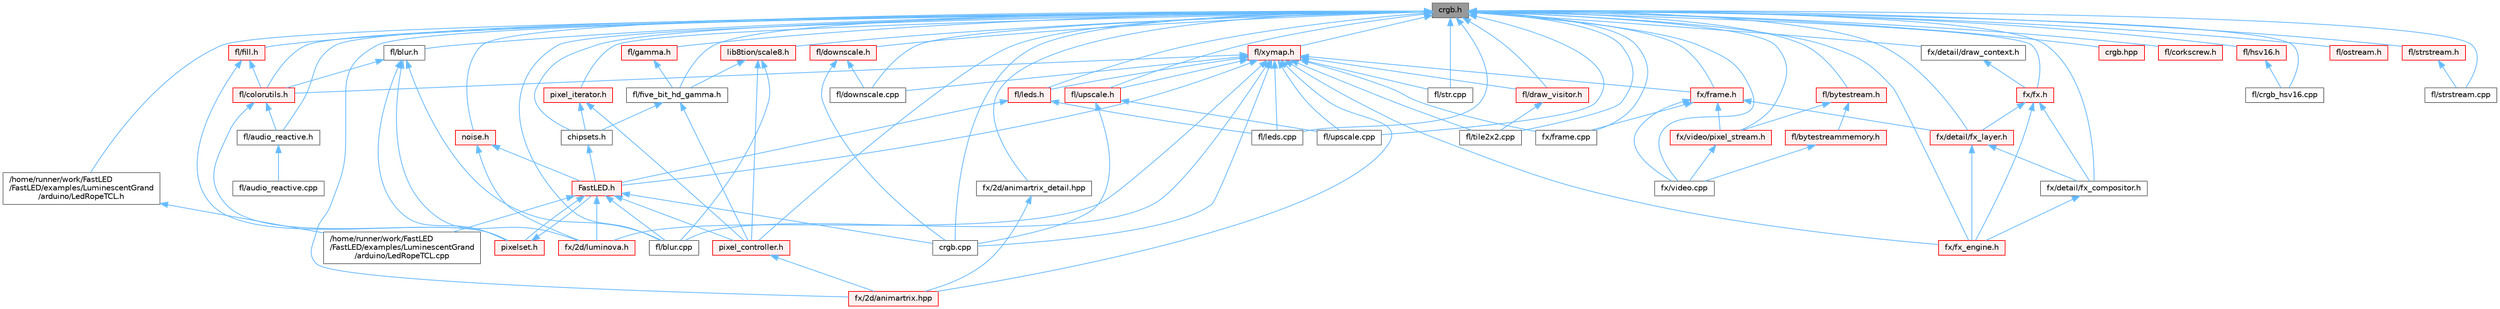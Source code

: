 digraph "crgb.h"
{
 // INTERACTIVE_SVG=YES
 // LATEX_PDF_SIZE
  bgcolor="transparent";
  edge [fontname=Helvetica,fontsize=10,labelfontname=Helvetica,labelfontsize=10];
  node [fontname=Helvetica,fontsize=10,shape=box,height=0.2,width=0.4];
  Node1 [id="Node000001",label="crgb.h",height=0.2,width=0.4,color="gray40", fillcolor="grey60", style="filled", fontcolor="black",tooltip="Defines the red, green, and blue (RGB) pixel struct."];
  Node1 -> Node2 [id="edge1_Node000001_Node000002",dir="back",color="steelblue1",style="solid",tooltip=" "];
  Node2 [id="Node000002",label="/home/runner/work/FastLED\l/FastLED/examples/LuminescentGrand\l/arduino/LedRopeTCL.h",height=0.2,width=0.4,color="grey40", fillcolor="white", style="filled",URL="$d9/d7e/_led_rope_t_c_l_8h.html",tooltip=" "];
  Node2 -> Node3 [id="edge2_Node000002_Node000003",dir="back",color="steelblue1",style="solid",tooltip=" "];
  Node3 [id="Node000003",label="/home/runner/work/FastLED\l/FastLED/examples/LuminescentGrand\l/arduino/LedRopeTCL.cpp",height=0.2,width=0.4,color="grey40", fillcolor="white", style="filled",URL="$d6/dc9/_led_rope_t_c_l_8cpp.html",tooltip=" "];
  Node1 -> Node4 [id="edge3_Node000001_Node000004",dir="back",color="steelblue1",style="solid",tooltip=" "];
  Node4 [id="Node000004",label="chipsets.h",height=0.2,width=0.4,color="grey40", fillcolor="white", style="filled",URL="$db/d66/chipsets_8h.html",tooltip="Contains the bulk of the definitions for the various LED chipsets supported."];
  Node4 -> Node5 [id="edge4_Node000004_Node000005",dir="back",color="steelblue1",style="solid",tooltip=" "];
  Node5 [id="Node000005",label="FastLED.h",height=0.2,width=0.4,color="red", fillcolor="#FFF0F0", style="filled",URL="$db/d97/_fast_l_e_d_8h.html",tooltip="central include file for FastLED, defines the CFastLED class/object"];
  Node5 -> Node3 [id="edge5_Node000005_Node000003",dir="back",color="steelblue1",style="solid",tooltip=" "];
  Node5 -> Node112 [id="edge6_Node000005_Node000112",dir="back",color="steelblue1",style="solid",tooltip=" "];
  Node112 [id="Node000112",label="crgb.cpp",height=0.2,width=0.4,color="grey40", fillcolor="white", style="filled",URL="$d0/de3/crgb_8cpp.html",tooltip="Utility functions for the red, green, and blue (RGB) pixel struct."];
  Node5 -> Node121 [id="edge7_Node000005_Node000121",dir="back",color="steelblue1",style="solid",tooltip=" "];
  Node121 [id="Node000121",label="fl/blur.cpp",height=0.2,width=0.4,color="grey40", fillcolor="white", style="filled",URL="$de/dc8/blur_8cpp.html",tooltip=" "];
  Node5 -> Node133 [id="edge8_Node000005_Node000133",dir="back",color="steelblue1",style="solid",tooltip=" "];
  Node133 [id="Node000133",label="fx/2d/luminova.h",height=0.2,width=0.4,color="red", fillcolor="#FFF0F0", style="filled",URL="$d4/dd9/src_2fx_22d_2luminova_8h.html",tooltip=" "];
  Node5 -> Node149 [id="edge9_Node000005_Node000149",dir="back",color="steelblue1",style="solid",tooltip=" "];
  Node149 [id="Node000149",label="pixel_controller.h",height=0.2,width=0.4,color="red", fillcolor="#FFF0F0", style="filled",URL="$d5/d4d/pixel__controller_8h.html",tooltip="Low level pixel data writing class."];
  Node149 -> Node150 [id="edge10_Node000149_Node000150",dir="back",color="steelblue1",style="solid",tooltip=" "];
  Node150 [id="Node000150",label="fx/2d/animartrix.hpp",height=0.2,width=0.4,color="red", fillcolor="#FFF0F0", style="filled",URL="$d3/dc3/animartrix_8hpp.html",tooltip=" "];
  Node5 -> Node151 [id="edge11_Node000005_Node000151",dir="back",color="steelblue1",style="solid",tooltip=" "];
  Node151 [id="Node000151",label="pixelset.h",height=0.2,width=0.4,color="red", fillcolor="#FFF0F0", style="filled",URL="$d4/d46/pixelset_8h.html",tooltip="Declares classes for managing logical groups of LEDs."];
  Node151 -> Node5 [id="edge12_Node000151_Node000005",dir="back",color="steelblue1",style="solid",tooltip=" "];
  Node1 -> Node112 [id="edge13_Node000001_Node000112",dir="back",color="steelblue1",style="solid",tooltip=" "];
  Node1 -> Node144 [id="edge14_Node000001_Node000144",dir="back",color="steelblue1",style="solid",tooltip=" "];
  Node144 [id="Node000144",label="crgb.hpp",height=0.2,width=0.4,color="red", fillcolor="#FFF0F0", style="filled",URL="$d0/d4b/crgb_8hpp.html",tooltip="Defines utility functions for the red, green, and blue (RGB) pixel struct."];
  Node1 -> Node160 [id="edge15_Node000001_Node000160",dir="back",color="steelblue1",style="solid",tooltip=" "];
  Node160 [id="Node000160",label="fl/audio_reactive.h",height=0.2,width=0.4,color="grey40", fillcolor="white", style="filled",URL="$d1/d9a/audio__reactive_8h.html",tooltip=" "];
  Node160 -> Node161 [id="edge16_Node000160_Node000161",dir="back",color="steelblue1",style="solid",tooltip=" "];
  Node161 [id="Node000161",label="fl/audio_reactive.cpp",height=0.2,width=0.4,color="grey40", fillcolor="white", style="filled",URL="$d4/d14/audio__reactive_8cpp.html",tooltip=" "];
  Node1 -> Node121 [id="edge17_Node000001_Node000121",dir="back",color="steelblue1",style="solid",tooltip=" "];
  Node1 -> Node162 [id="edge18_Node000001_Node000162",dir="back",color="steelblue1",style="solid",tooltip=" "];
  Node162 [id="Node000162",label="fl/blur.h",height=0.2,width=0.4,color="grey40", fillcolor="white", style="filled",URL="$d4/df5/blur_8h.html",tooltip=" "];
  Node162 -> Node121 [id="edge19_Node000162_Node000121",dir="back",color="steelblue1",style="solid",tooltip=" "];
  Node162 -> Node163 [id="edge20_Node000162_Node000163",dir="back",color="steelblue1",style="solid",tooltip=" "];
  Node163 [id="Node000163",label="fl/colorutils.h",height=0.2,width=0.4,color="red", fillcolor="#FFF0F0", style="filled",URL="$d7/df9/fl_2colorutils_8h.html",tooltip="Utility functions for color fill, palettes, blending, and more."];
  Node163 -> Node160 [id="edge21_Node000163_Node000160",dir="back",color="steelblue1",style="solid",tooltip=" "];
  Node163 -> Node151 [id="edge22_Node000163_Node000151",dir="back",color="steelblue1",style="solid",tooltip=" "];
  Node162 -> Node133 [id="edge23_Node000162_Node000133",dir="back",color="steelblue1",style="solid",tooltip=" "];
  Node162 -> Node151 [id="edge24_Node000162_Node000151",dir="back",color="steelblue1",style="solid",tooltip=" "];
  Node1 -> Node172 [id="edge25_Node000001_Node000172",dir="back",color="steelblue1",style="solid",tooltip=" "];
  Node172 [id="Node000172",label="fl/bytestream.h",height=0.2,width=0.4,color="red", fillcolor="#FFF0F0", style="filled",URL="$dd/d2b/bytestream_8h.html",tooltip=" "];
  Node172 -> Node173 [id="edge26_Node000172_Node000173",dir="back",color="steelblue1",style="solid",tooltip=" "];
  Node173 [id="Node000173",label="fl/bytestreammemory.h",height=0.2,width=0.4,color="red", fillcolor="#FFF0F0", style="filled",URL="$d1/d24/bytestreammemory_8h.html",tooltip=" "];
  Node173 -> Node175 [id="edge27_Node000173_Node000175",dir="back",color="steelblue1",style="solid",tooltip=" "];
  Node175 [id="Node000175",label="fx/video.cpp",height=0.2,width=0.4,color="grey40", fillcolor="white", style="filled",URL="$d0/d05/video_8cpp.html",tooltip=" "];
  Node172 -> Node176 [id="edge28_Node000172_Node000176",dir="back",color="steelblue1",style="solid",tooltip=" "];
  Node176 [id="Node000176",label="fx/video/pixel_stream.h",height=0.2,width=0.4,color="red", fillcolor="#FFF0F0", style="filled",URL="$d3/dfa/pixel__stream_8h.html",tooltip=" "];
  Node176 -> Node175 [id="edge29_Node000176_Node000175",dir="back",color="steelblue1",style="solid",tooltip=" "];
  Node1 -> Node163 [id="edge30_Node000001_Node000163",dir="back",color="steelblue1",style="solid",tooltip=" "];
  Node1 -> Node182 [id="edge31_Node000001_Node000182",dir="back",color="steelblue1",style="solid",tooltip=" "];
  Node182 [id="Node000182",label="fl/corkscrew.h",height=0.2,width=0.4,color="red", fillcolor="#FFF0F0", style="filled",URL="$d1/dd4/src_2fl_2corkscrew_8h.html",tooltip="Corkscrew LED strip projection and rendering."];
  Node1 -> Node184 [id="edge32_Node000001_Node000184",dir="back",color="steelblue1",style="solid",tooltip=" "];
  Node184 [id="Node000184",label="fl/crgb_hsv16.cpp",height=0.2,width=0.4,color="grey40", fillcolor="white", style="filled",URL="$da/d89/crgb__hsv16_8cpp.html",tooltip="HSV16-dependent methods for CRGB - only linked when HSV16 functionality is used."];
  Node1 -> Node185 [id="edge33_Node000001_Node000185",dir="back",color="steelblue1",style="solid",tooltip=" "];
  Node185 [id="Node000185",label="fl/downscale.cpp",height=0.2,width=0.4,color="grey40", fillcolor="white", style="filled",URL="$d8/df9/downscale_8cpp.html",tooltip=" "];
  Node1 -> Node186 [id="edge34_Node000001_Node000186",dir="back",color="steelblue1",style="solid",tooltip=" "];
  Node186 [id="Node000186",label="fl/downscale.h",height=0.2,width=0.4,color="red", fillcolor="#FFF0F0", style="filled",URL="$d1/d30/src_2fl_2downscale_8h.html",tooltip=" "];
  Node186 -> Node112 [id="edge35_Node000186_Node000112",dir="back",color="steelblue1",style="solid",tooltip=" "];
  Node186 -> Node185 [id="edge36_Node000186_Node000185",dir="back",color="steelblue1",style="solid",tooltip=" "];
  Node1 -> Node168 [id="edge37_Node000001_Node000168",dir="back",color="steelblue1",style="solid",tooltip=" "];
  Node168 [id="Node000168",label="fl/draw_visitor.h",height=0.2,width=0.4,color="red", fillcolor="#FFF0F0", style="filled",URL="$d0/d4f/draw__visitor_8h.html",tooltip=" "];
  Node168 -> Node170 [id="edge38_Node000168_Node000170",dir="back",color="steelblue1",style="solid",tooltip=" "];
  Node170 [id="Node000170",label="fl/tile2x2.cpp",height=0.2,width=0.4,color="grey40", fillcolor="white", style="filled",URL="$db/d15/tile2x2_8cpp.html",tooltip=" "];
  Node1 -> Node187 [id="edge39_Node000001_Node000187",dir="back",color="steelblue1",style="solid",tooltip=" "];
  Node187 [id="Node000187",label="fl/fill.h",height=0.2,width=0.4,color="red", fillcolor="#FFF0F0", style="filled",URL="$d2/d78/fill_8h.html",tooltip=" "];
  Node187 -> Node163 [id="edge40_Node000187_Node000163",dir="back",color="steelblue1",style="solid",tooltip=" "];
  Node187 -> Node151 [id="edge41_Node000187_Node000151",dir="back",color="steelblue1",style="solid",tooltip=" "];
  Node1 -> Node189 [id="edge42_Node000001_Node000189",dir="back",color="steelblue1",style="solid",tooltip=" "];
  Node189 [id="Node000189",label="fl/five_bit_hd_gamma.h",height=0.2,width=0.4,color="grey40", fillcolor="white", style="filled",URL="$dc/d44/five__bit__hd__gamma_8h.html",tooltip="Declares functions for five-bit gamma correction."];
  Node189 -> Node4 [id="edge43_Node000189_Node000004",dir="back",color="steelblue1",style="solid",tooltip=" "];
  Node189 -> Node149 [id="edge44_Node000189_Node000149",dir="back",color="steelblue1",style="solid",tooltip=" "];
  Node1 -> Node190 [id="edge45_Node000001_Node000190",dir="back",color="steelblue1",style="solid",tooltip=" "];
  Node190 [id="Node000190",label="fl/gamma.h",height=0.2,width=0.4,color="red", fillcolor="#FFF0F0", style="filled",URL="$da/d41/gamma_8h.html",tooltip=" "];
  Node190 -> Node189 [id="edge46_Node000190_Node000189",dir="back",color="steelblue1",style="solid",tooltip=" "];
  Node1 -> Node192 [id="edge47_Node000001_Node000192",dir="back",color="steelblue1",style="solid",tooltip=" "];
  Node192 [id="Node000192",label="fl/hsv16.h",height=0.2,width=0.4,color="red", fillcolor="#FFF0F0", style="filled",URL="$d0/d1a/hsv16_8h.html",tooltip=" "];
  Node192 -> Node184 [id="edge48_Node000192_Node000184",dir="back",color="steelblue1",style="solid",tooltip=" "];
  Node1 -> Node194 [id="edge49_Node000001_Node000194",dir="back",color="steelblue1",style="solid",tooltip=" "];
  Node194 [id="Node000194",label="fl/leds.cpp",height=0.2,width=0.4,color="grey40", fillcolor="white", style="filled",URL="$d6/d78/leds_8cpp.html",tooltip=" "];
  Node1 -> Node195 [id="edge50_Node000001_Node000195",dir="back",color="steelblue1",style="solid",tooltip=" "];
  Node195 [id="Node000195",label="fl/leds.h",height=0.2,width=0.4,color="red", fillcolor="#FFF0F0", style="filled",URL="$da/d78/leds_8h.html",tooltip=" "];
  Node195 -> Node5 [id="edge51_Node000195_Node000005",dir="back",color="steelblue1",style="solid",tooltip=" "];
  Node195 -> Node194 [id="edge52_Node000195_Node000194",dir="back",color="steelblue1",style="solid",tooltip=" "];
  Node1 -> Node203 [id="edge53_Node000001_Node000203",dir="back",color="steelblue1",style="solid",tooltip=" "];
  Node203 [id="Node000203",label="fl/ostream.h",height=0.2,width=0.4,color="red", fillcolor="#FFF0F0", style="filled",URL="$dc/d64/ostream_8h.html",tooltip=" "];
  Node1 -> Node206 [id="edge54_Node000001_Node000206",dir="back",color="steelblue1",style="solid",tooltip=" "];
  Node206 [id="Node000206",label="fl/str.cpp",height=0.2,width=0.4,color="grey40", fillcolor="white", style="filled",URL="$d1/d1f/str_8cpp.html",tooltip=" "];
  Node1 -> Node207 [id="edge55_Node000001_Node000207",dir="back",color="steelblue1",style="solid",tooltip=" "];
  Node207 [id="Node000207",label="fl/strstream.cpp",height=0.2,width=0.4,color="grey40", fillcolor="white", style="filled",URL="$d3/d80/strstream_8cpp.html",tooltip=" "];
  Node1 -> Node208 [id="edge56_Node000001_Node000208",dir="back",color="steelblue1",style="solid",tooltip=" "];
  Node208 [id="Node000208",label="fl/strstream.h",height=0.2,width=0.4,color="red", fillcolor="#FFF0F0", style="filled",URL="$d8/d00/strstream_8h.html",tooltip=" "];
  Node208 -> Node207 [id="edge57_Node000208_Node000207",dir="back",color="steelblue1",style="solid",tooltip=" "];
  Node1 -> Node170 [id="edge58_Node000001_Node000170",dir="back",color="steelblue1",style="solid",tooltip=" "];
  Node1 -> Node264 [id="edge59_Node000001_Node000264",dir="back",color="steelblue1",style="solid",tooltip=" "];
  Node264 [id="Node000264",label="fl/upscale.cpp",height=0.2,width=0.4,color="grey40", fillcolor="white", style="filled",URL="$d0/d4f/upscale_8cpp.html",tooltip=" "];
  Node1 -> Node265 [id="edge60_Node000001_Node000265",dir="back",color="steelblue1",style="solid",tooltip=" "];
  Node265 [id="Node000265",label="fl/upscale.h",height=0.2,width=0.4,color="red", fillcolor="#FFF0F0", style="filled",URL="$d6/d0c/upscale_8h.html",tooltip=" "];
  Node265 -> Node112 [id="edge61_Node000265_Node000112",dir="back",color="steelblue1",style="solid",tooltip=" "];
  Node265 -> Node264 [id="edge62_Node000265_Node000264",dir="back",color="steelblue1",style="solid",tooltip=" "];
  Node1 -> Node267 [id="edge63_Node000001_Node000267",dir="back",color="steelblue1",style="solid",tooltip=" "];
  Node267 [id="Node000267",label="fl/xymap.h",height=0.2,width=0.4,color="red", fillcolor="#FFF0F0", style="filled",URL="$da/d61/xymap_8h.html",tooltip=" "];
  Node267 -> Node5 [id="edge64_Node000267_Node000005",dir="back",color="steelblue1",style="solid",tooltip=" "];
  Node267 -> Node112 [id="edge65_Node000267_Node000112",dir="back",color="steelblue1",style="solid",tooltip=" "];
  Node267 -> Node121 [id="edge66_Node000267_Node000121",dir="back",color="steelblue1",style="solid",tooltip=" "];
  Node267 -> Node163 [id="edge67_Node000267_Node000163",dir="back",color="steelblue1",style="solid",tooltip=" "];
  Node267 -> Node185 [id="edge68_Node000267_Node000185",dir="back",color="steelblue1",style="solid",tooltip=" "];
  Node267 -> Node168 [id="edge69_Node000267_Node000168",dir="back",color="steelblue1",style="solid",tooltip=" "];
  Node267 -> Node194 [id="edge70_Node000267_Node000194",dir="back",color="steelblue1",style="solid",tooltip=" "];
  Node267 -> Node195 [id="edge71_Node000267_Node000195",dir="back",color="steelblue1",style="solid",tooltip=" "];
  Node267 -> Node206 [id="edge72_Node000267_Node000206",dir="back",color="steelblue1",style="solid",tooltip=" "];
  Node267 -> Node170 [id="edge73_Node000267_Node000170",dir="back",color="steelblue1",style="solid",tooltip=" "];
  Node267 -> Node264 [id="edge74_Node000267_Node000264",dir="back",color="steelblue1",style="solid",tooltip=" "];
  Node267 -> Node265 [id="edge75_Node000267_Node000265",dir="back",color="steelblue1",style="solid",tooltip=" "];
  Node267 -> Node150 [id="edge76_Node000267_Node000150",dir="back",color="steelblue1",style="solid",tooltip=" "];
  Node267 -> Node133 [id="edge77_Node000267_Node000133",dir="back",color="steelblue1",style="solid",tooltip=" "];
  Node267 -> Node259 [id="edge78_Node000267_Node000259",dir="back",color="steelblue1",style="solid",tooltip=" "];
  Node259 [id="Node000259",label="fx/frame.cpp",height=0.2,width=0.4,color="grey40", fillcolor="white", style="filled",URL="$da/d14/frame_8cpp.html",tooltip=" "];
  Node267 -> Node274 [id="edge79_Node000267_Node000274",dir="back",color="steelblue1",style="solid",tooltip=" "];
  Node274 [id="Node000274",label="fx/frame.h",height=0.2,width=0.4,color="red", fillcolor="#FFF0F0", style="filled",URL="$df/d7d/frame_8h.html",tooltip=" "];
  Node274 -> Node256 [id="edge80_Node000274_Node000256",dir="back",color="steelblue1",style="solid",tooltip=" "];
  Node256 [id="Node000256",label="fx/detail/fx_layer.h",height=0.2,width=0.4,color="red", fillcolor="#FFF0F0", style="filled",URL="$d7/d2f/fx__layer_8h.html",tooltip=" "];
  Node256 -> Node257 [id="edge81_Node000256_Node000257",dir="back",color="steelblue1",style="solid",tooltip=" "];
  Node257 [id="Node000257",label="fx/detail/fx_compositor.h",height=0.2,width=0.4,color="grey40", fillcolor="white", style="filled",URL="$d5/d6b/fx__compositor_8h.html",tooltip=" "];
  Node257 -> Node234 [id="edge82_Node000257_Node000234",dir="back",color="steelblue1",style="solid",tooltip=" "];
  Node234 [id="Node000234",label="fx/fx_engine.h",height=0.2,width=0.4,color="red", fillcolor="#FFF0F0", style="filled",URL="$d9/d3c/fx__engine_8h.html",tooltip=" "];
  Node256 -> Node234 [id="edge83_Node000256_Node000234",dir="back",color="steelblue1",style="solid",tooltip=" "];
  Node274 -> Node259 [id="edge84_Node000274_Node000259",dir="back",color="steelblue1",style="solid",tooltip=" "];
  Node274 -> Node175 [id="edge85_Node000274_Node000175",dir="back",color="steelblue1",style="solid",tooltip=" "];
  Node274 -> Node176 [id="edge86_Node000274_Node000176",dir="back",color="steelblue1",style="solid",tooltip=" "];
  Node267 -> Node234 [id="edge87_Node000267_Node000234",dir="back",color="steelblue1",style="solid",tooltip=" "];
  Node1 -> Node150 [id="edge88_Node000001_Node000150",dir="back",color="steelblue1",style="solid",tooltip=" "];
  Node1 -> Node276 [id="edge89_Node000001_Node000276",dir="back",color="steelblue1",style="solid",tooltip=" "];
  Node276 [id="Node000276",label="fx/2d/animartrix_detail.hpp",height=0.2,width=0.4,color="grey40", fillcolor="white", style="filled",URL="$d3/d3b/animartrix__detail_8hpp.html",tooltip=" "];
  Node276 -> Node150 [id="edge90_Node000276_Node000150",dir="back",color="steelblue1",style="solid",tooltip=" "];
  Node1 -> Node277 [id="edge91_Node000001_Node000277",dir="back",color="steelblue1",style="solid",tooltip=" "];
  Node277 [id="Node000277",label="fx/detail/draw_context.h",height=0.2,width=0.4,color="grey40", fillcolor="white", style="filled",URL="$db/ded/draw__context_8h.html",tooltip=" "];
  Node277 -> Node278 [id="edge92_Node000277_Node000278",dir="back",color="steelblue1",style="solid",tooltip=" "];
  Node278 [id="Node000278",label="fx/fx.h",height=0.2,width=0.4,color="red", fillcolor="#FFF0F0", style="filled",URL="$d2/d0c/fx_8h.html",tooltip=" "];
  Node278 -> Node257 [id="edge93_Node000278_Node000257",dir="back",color="steelblue1",style="solid",tooltip=" "];
  Node278 -> Node256 [id="edge94_Node000278_Node000256",dir="back",color="steelblue1",style="solid",tooltip=" "];
  Node278 -> Node234 [id="edge95_Node000278_Node000234",dir="back",color="steelblue1",style="solid",tooltip=" "];
  Node1 -> Node257 [id="edge96_Node000001_Node000257",dir="back",color="steelblue1",style="solid",tooltip=" "];
  Node1 -> Node256 [id="edge97_Node000001_Node000256",dir="back",color="steelblue1",style="solid",tooltip=" "];
  Node1 -> Node259 [id="edge98_Node000001_Node000259",dir="back",color="steelblue1",style="solid",tooltip=" "];
  Node1 -> Node274 [id="edge99_Node000001_Node000274",dir="back",color="steelblue1",style="solid",tooltip=" "];
  Node1 -> Node278 [id="edge100_Node000001_Node000278",dir="back",color="steelblue1",style="solid",tooltip=" "];
  Node1 -> Node234 [id="edge101_Node000001_Node000234",dir="back",color="steelblue1",style="solid",tooltip=" "];
  Node1 -> Node175 [id="edge102_Node000001_Node000175",dir="back",color="steelblue1",style="solid",tooltip=" "];
  Node1 -> Node176 [id="edge103_Node000001_Node000176",dir="back",color="steelblue1",style="solid",tooltip=" "];
  Node1 -> Node281 [id="edge104_Node000001_Node000281",dir="back",color="steelblue1",style="solid",tooltip=" "];
  Node281 [id="Node000281",label="lib8tion/scale8.h",height=0.2,width=0.4,color="red", fillcolor="#FFF0F0", style="filled",URL="$db/d91/scale8_8h.html",tooltip="Fast, efficient 8-bit scaling functions specifically designed for high-performance LED programming."];
  Node281 -> Node121 [id="edge105_Node000281_Node000121",dir="back",color="steelblue1",style="solid",tooltip=" "];
  Node281 -> Node189 [id="edge106_Node000281_Node000189",dir="back",color="steelblue1",style="solid",tooltip=" "];
  Node281 -> Node149 [id="edge107_Node000281_Node000149",dir="back",color="steelblue1",style="solid",tooltip=" "];
  Node1 -> Node283 [id="edge108_Node000001_Node000283",dir="back",color="steelblue1",style="solid",tooltip=" "];
  Node283 [id="Node000283",label="noise.h",height=0.2,width=0.4,color="red", fillcolor="#FFF0F0", style="filled",URL="$d1/d31/noise_8h.html",tooltip="Functions to generate and fill arrays with noise."];
  Node283 -> Node5 [id="edge109_Node000283_Node000005",dir="back",color="steelblue1",style="solid",tooltip=" "];
  Node283 -> Node133 [id="edge110_Node000283_Node000133",dir="back",color="steelblue1",style="solid",tooltip=" "];
  Node1 -> Node149 [id="edge111_Node000001_Node000149",dir="back",color="steelblue1",style="solid",tooltip=" "];
  Node1 -> Node285 [id="edge112_Node000001_Node000285",dir="back",color="steelblue1",style="solid",tooltip=" "];
  Node285 [id="Node000285",label="pixel_iterator.h",height=0.2,width=0.4,color="red", fillcolor="#FFF0F0", style="filled",URL="$d8/d6c/pixel__iterator_8h.html",tooltip="Non-templated low level pixel data writing class."];
  Node285 -> Node4 [id="edge113_Node000285_Node000004",dir="back",color="steelblue1",style="solid",tooltip=" "];
  Node285 -> Node149 [id="edge114_Node000285_Node000149",dir="back",color="steelblue1",style="solid",tooltip=" "];
}
